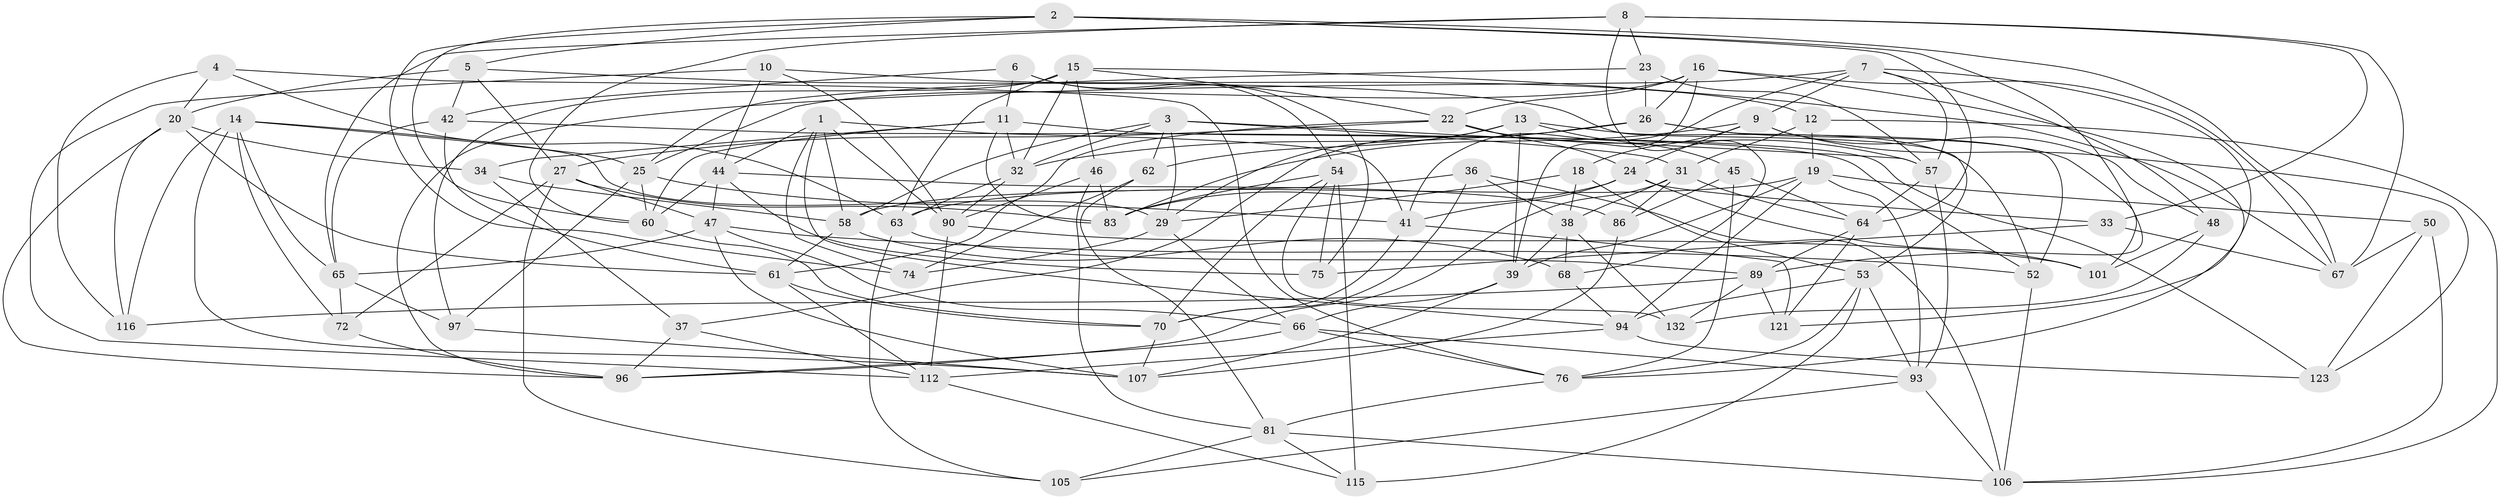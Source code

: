 // Generated by graph-tools (version 1.1) at 2025/52/02/27/25 19:52:32]
// undirected, 80 vertices, 210 edges
graph export_dot {
graph [start="1"]
  node [color=gray90,style=filled];
  1 [super="+21"];
  2 [super="+84"];
  3 [super="+43"];
  4;
  5 [super="+56"];
  6;
  7 [super="+40"];
  8 [super="+77"];
  9 [super="+111"];
  10;
  11 [super="+91"];
  12;
  13 [super="+17"];
  14 [super="+30"];
  15 [super="+35"];
  16 [super="+59"];
  18;
  19 [super="+80"];
  20 [super="+28"];
  22 [super="+69"];
  23;
  24 [super="+55"];
  25 [super="+117"];
  26 [super="+120"];
  27 [super="+131"];
  29 [super="+49"];
  31 [super="+124"];
  32 [super="+95"];
  33;
  34;
  36;
  37;
  38 [super="+100"];
  39 [super="+114"];
  41 [super="+104"];
  42 [super="+51"];
  44 [super="+110"];
  45;
  46;
  47 [super="+88"];
  48;
  50;
  52 [super="+78"];
  53 [super="+73"];
  54 [super="+129"];
  57 [super="+128"];
  58 [super="+71"];
  60 [super="+82"];
  61 [super="+98"];
  62;
  63 [super="+122"];
  64 [super="+87"];
  65 [super="+127"];
  66 [super="+102"];
  67 [super="+108"];
  68;
  70 [super="+113"];
  72;
  74;
  75;
  76 [super="+79"];
  81 [super="+85"];
  83 [super="+118"];
  86;
  89 [super="+92"];
  90 [super="+99"];
  93 [super="+103"];
  94 [super="+109"];
  96 [super="+119"];
  97;
  101;
  105;
  106 [super="+125"];
  107 [super="+130"];
  112 [super="+126"];
  115;
  116;
  121;
  123;
  132;
  1 -- 90;
  1 -- 41;
  1 -- 94;
  1 -- 74;
  1 -- 44;
  1 -- 58;
  2 -- 60;
  2 -- 64;
  2 -- 67;
  2 -- 74;
  2 -- 5;
  2 -- 89;
  3 -- 62;
  3 -- 58;
  3 -- 57;
  3 -- 31;
  3 -- 32;
  3 -- 29;
  4 -- 63;
  4 -- 116;
  4 -- 20;
  4 -- 76;
  5 -- 42 [weight=2];
  5 -- 53;
  5 -- 27;
  5 -- 20;
  6 -- 75;
  6 -- 42;
  6 -- 54;
  6 -- 11;
  7 -- 48;
  7 -- 41;
  7 -- 9;
  7 -- 96;
  7 -- 57;
  7 -- 121;
  8 -- 65;
  8 -- 67;
  8 -- 60;
  8 -- 33;
  8 -- 68;
  8 -- 23;
  9 -- 48;
  9 -- 24;
  9 -- 18;
  9 -- 123;
  9 -- 83;
  10 -- 112;
  10 -- 12;
  10 -- 44;
  10 -- 90;
  11 -- 83;
  11 -- 123;
  11 -- 34;
  11 -- 32;
  11 -- 60;
  12 -- 19;
  12 -- 106;
  12 -- 31;
  13 -- 45;
  13 -- 52 [weight=2];
  13 -- 62;
  13 -- 39;
  13 -- 29;
  14 -- 116;
  14 -- 72;
  14 -- 25;
  14 -- 65;
  14 -- 107;
  14 -- 29;
  15 -- 32;
  15 -- 63;
  15 -- 67;
  15 -- 97;
  15 -- 46;
  15 -- 22;
  16 -- 26;
  16 -- 25;
  16 -- 22;
  16 -- 67;
  16 -- 39;
  16 -- 76;
  18 -- 53;
  18 -- 29;
  18 -- 38;
  19 -- 50;
  19 -- 39;
  19 -- 93;
  19 -- 94;
  19 -- 63;
  20 -- 116;
  20 -- 34;
  20 -- 96;
  20 -- 61;
  22 -- 27;
  22 -- 24;
  22 -- 61;
  22 -- 57;
  23 -- 26;
  23 -- 25;
  23 -- 57;
  24 -- 33;
  24 -- 41;
  24 -- 83;
  24 -- 101;
  25 -- 41;
  25 -- 97;
  25 -- 60;
  26 -- 32;
  26 -- 101;
  26 -- 52;
  26 -- 37;
  27 -- 72;
  27 -- 105;
  27 -- 47;
  27 -- 83;
  29 -- 74;
  29 -- 66;
  31 -- 96;
  31 -- 38;
  31 -- 86;
  31 -- 64;
  32 -- 63;
  32 -- 90;
  33 -- 75;
  33 -- 67;
  34 -- 37;
  34 -- 58;
  36 -- 70;
  36 -- 106;
  36 -- 58;
  36 -- 38;
  37 -- 96;
  37 -- 112;
  38 -- 132;
  38 -- 39;
  38 -- 68;
  39 -- 66;
  39 -- 107;
  41 -- 121;
  41 -- 70;
  42 -- 52;
  42 -- 65;
  42 -- 61;
  44 -- 75;
  44 -- 86;
  44 -- 47;
  44 -- 60;
  45 -- 64;
  45 -- 86;
  45 -- 76;
  46 -- 83;
  46 -- 90;
  46 -- 81;
  47 -- 65;
  47 -- 107;
  47 -- 52;
  47 -- 66;
  48 -- 132;
  48 -- 101;
  50 -- 123;
  50 -- 67;
  50 -- 106;
  52 -- 106;
  53 -- 115;
  53 -- 94;
  53 -- 93;
  53 -- 76;
  54 -- 70;
  54 -- 75;
  54 -- 132;
  54 -- 115;
  54 -- 83;
  57 -- 93;
  57 -- 64;
  58 -- 68;
  58 -- 61;
  60 -- 70;
  61 -- 70;
  61 -- 112;
  62 -- 74;
  62 -- 81;
  63 -- 105;
  63 -- 89;
  64 -- 89;
  64 -- 121;
  65 -- 72;
  65 -- 97;
  66 -- 93;
  66 -- 96;
  66 -- 76;
  68 -- 94;
  70 -- 107;
  72 -- 96;
  76 -- 81;
  81 -- 105;
  81 -- 115;
  81 -- 106;
  86 -- 107;
  89 -- 121;
  89 -- 116;
  89 -- 132;
  90 -- 101;
  90 -- 112;
  93 -- 106;
  93 -- 105;
  94 -- 123;
  94 -- 112;
  97 -- 107;
  112 -- 115;
}
